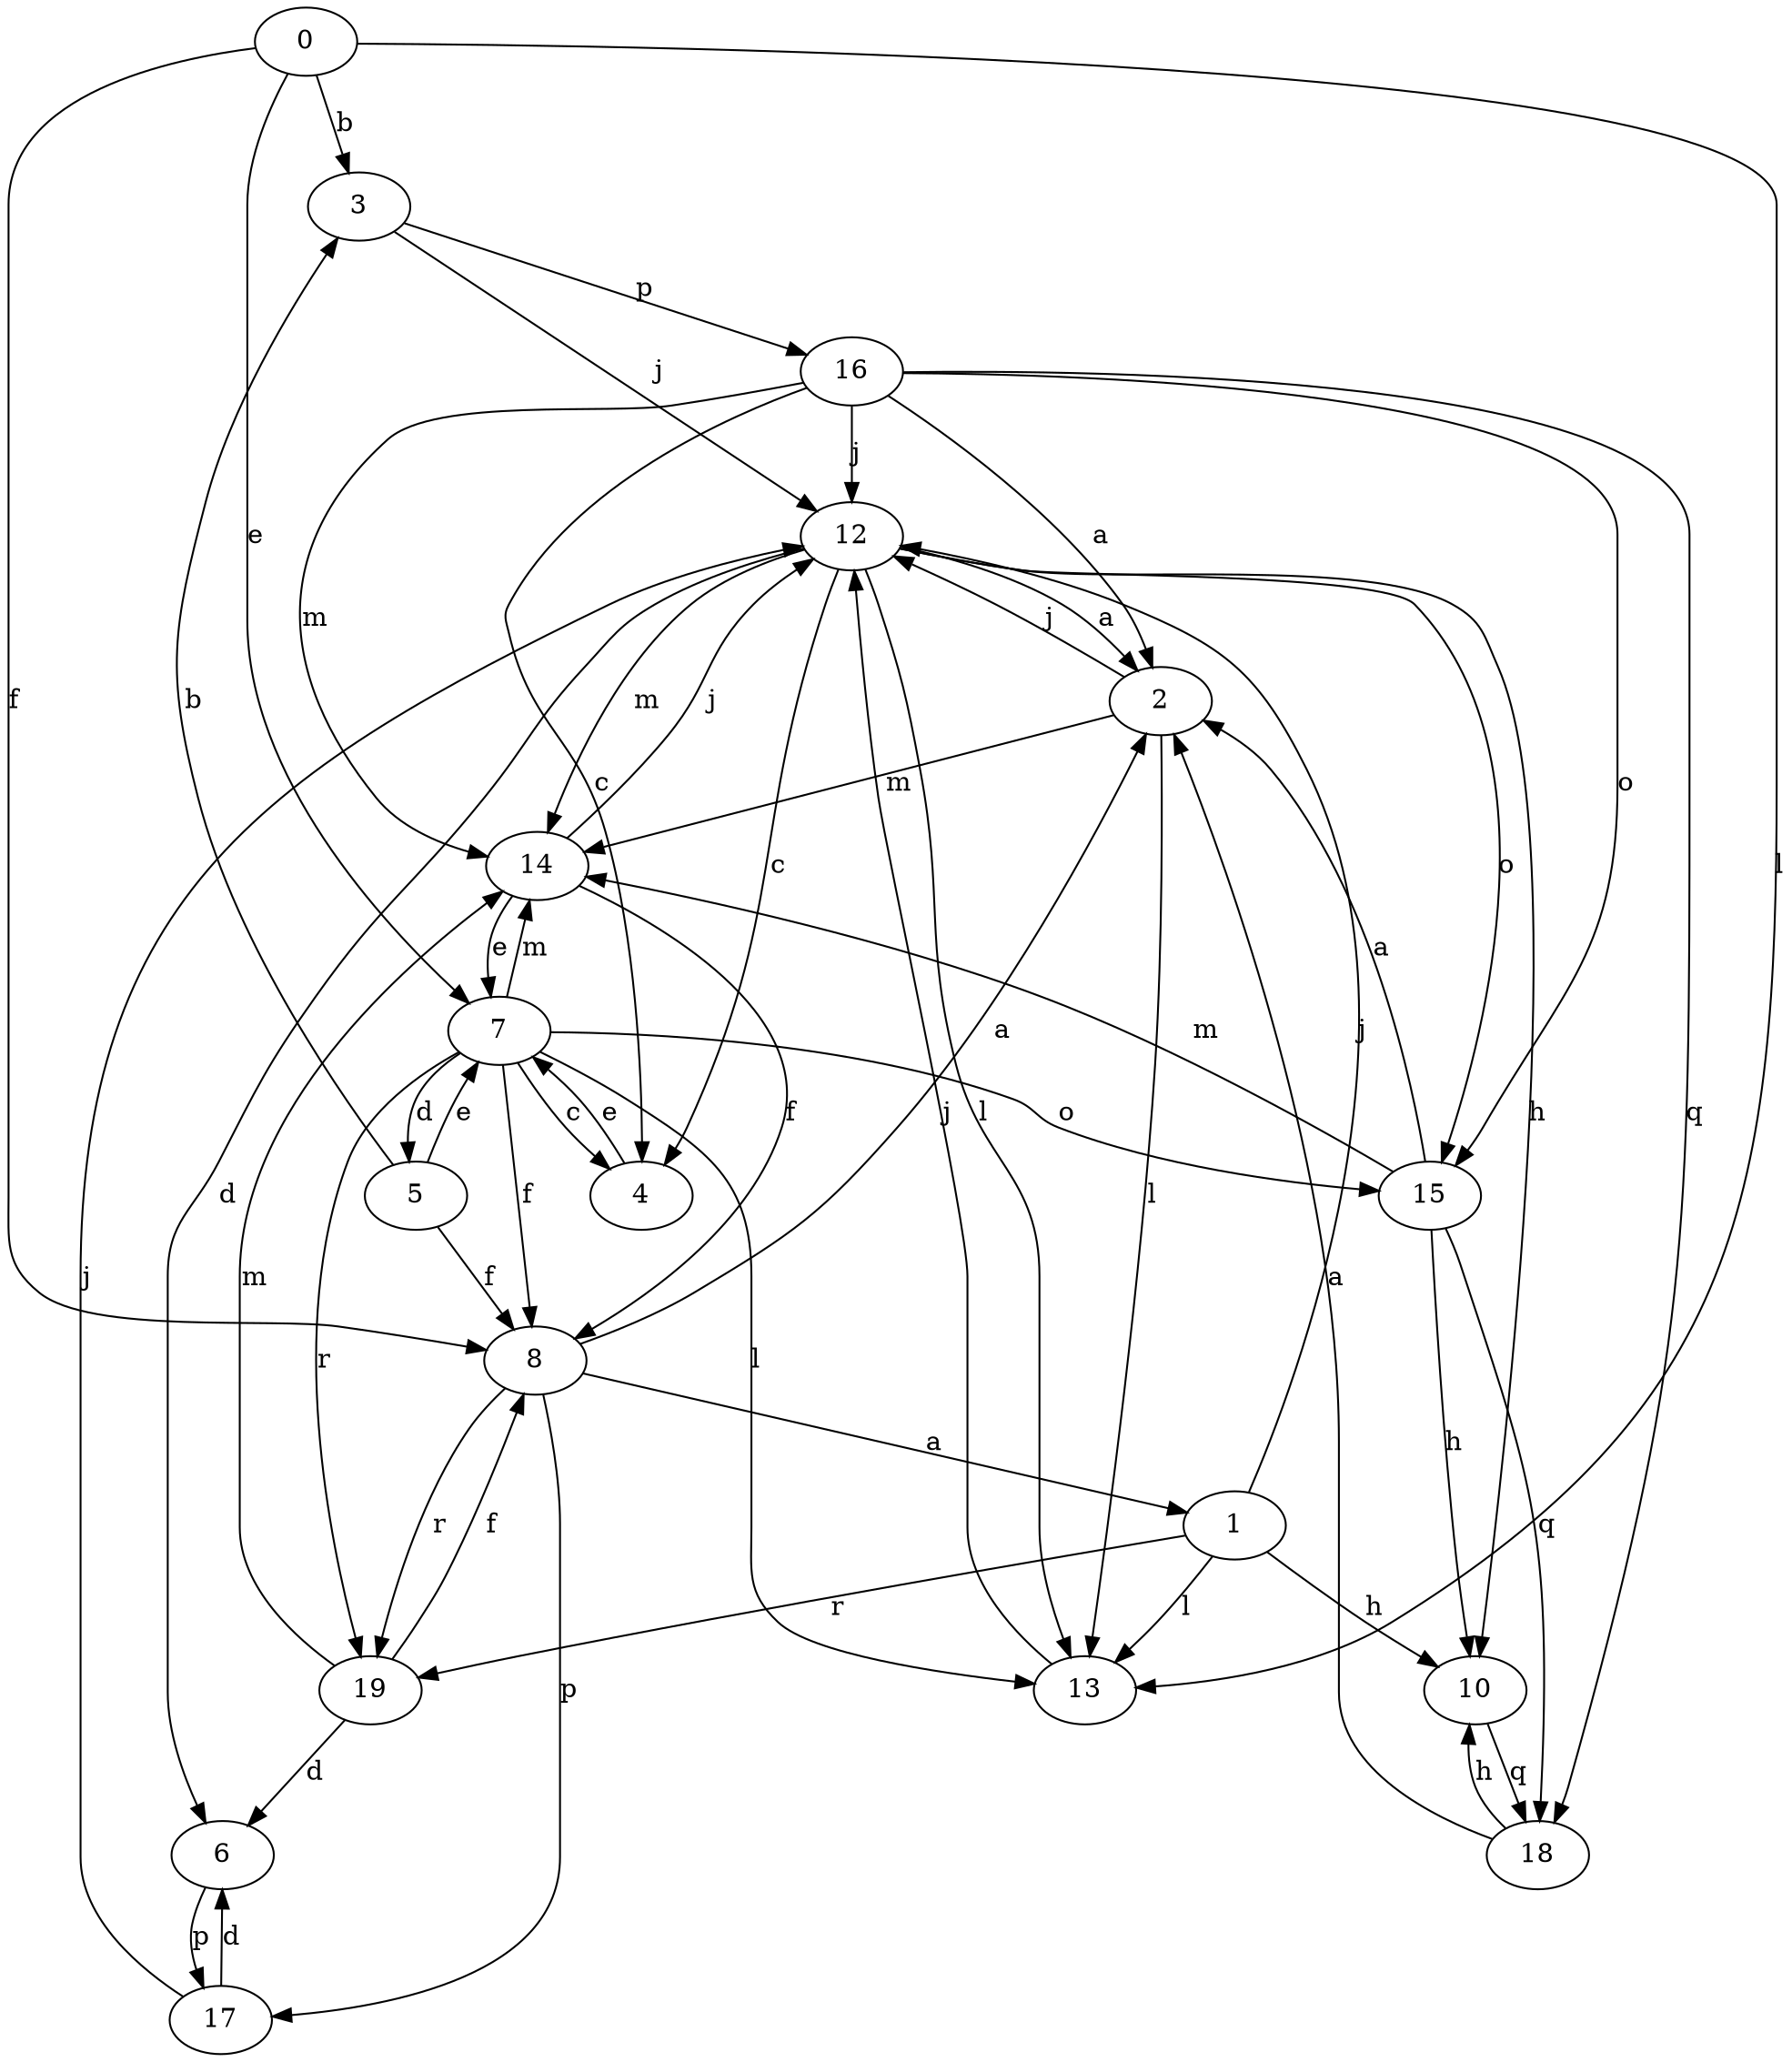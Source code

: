 strict digraph  {
0;
1;
2;
3;
4;
5;
6;
7;
8;
10;
12;
13;
14;
15;
16;
17;
18;
19;
0 -> 3  [label=b];
0 -> 7  [label=e];
0 -> 8  [label=f];
0 -> 13  [label=l];
1 -> 10  [label=h];
1 -> 12  [label=j];
1 -> 13  [label=l];
1 -> 19  [label=r];
2 -> 12  [label=j];
2 -> 13  [label=l];
2 -> 14  [label=m];
3 -> 12  [label=j];
3 -> 16  [label=p];
4 -> 7  [label=e];
5 -> 3  [label=b];
5 -> 7  [label=e];
5 -> 8  [label=f];
6 -> 17  [label=p];
7 -> 4  [label=c];
7 -> 5  [label=d];
7 -> 8  [label=f];
7 -> 13  [label=l];
7 -> 14  [label=m];
7 -> 15  [label=o];
7 -> 19  [label=r];
8 -> 1  [label=a];
8 -> 2  [label=a];
8 -> 17  [label=p];
8 -> 19  [label=r];
10 -> 18  [label=q];
12 -> 2  [label=a];
12 -> 4  [label=c];
12 -> 6  [label=d];
12 -> 10  [label=h];
12 -> 13  [label=l];
12 -> 14  [label=m];
12 -> 15  [label=o];
13 -> 12  [label=j];
14 -> 7  [label=e];
14 -> 8  [label=f];
14 -> 12  [label=j];
15 -> 2  [label=a];
15 -> 10  [label=h];
15 -> 14  [label=m];
15 -> 18  [label=q];
16 -> 2  [label=a];
16 -> 4  [label=c];
16 -> 12  [label=j];
16 -> 14  [label=m];
16 -> 15  [label=o];
16 -> 18  [label=q];
17 -> 6  [label=d];
17 -> 12  [label=j];
18 -> 2  [label=a];
18 -> 10  [label=h];
19 -> 6  [label=d];
19 -> 8  [label=f];
19 -> 14  [label=m];
}
